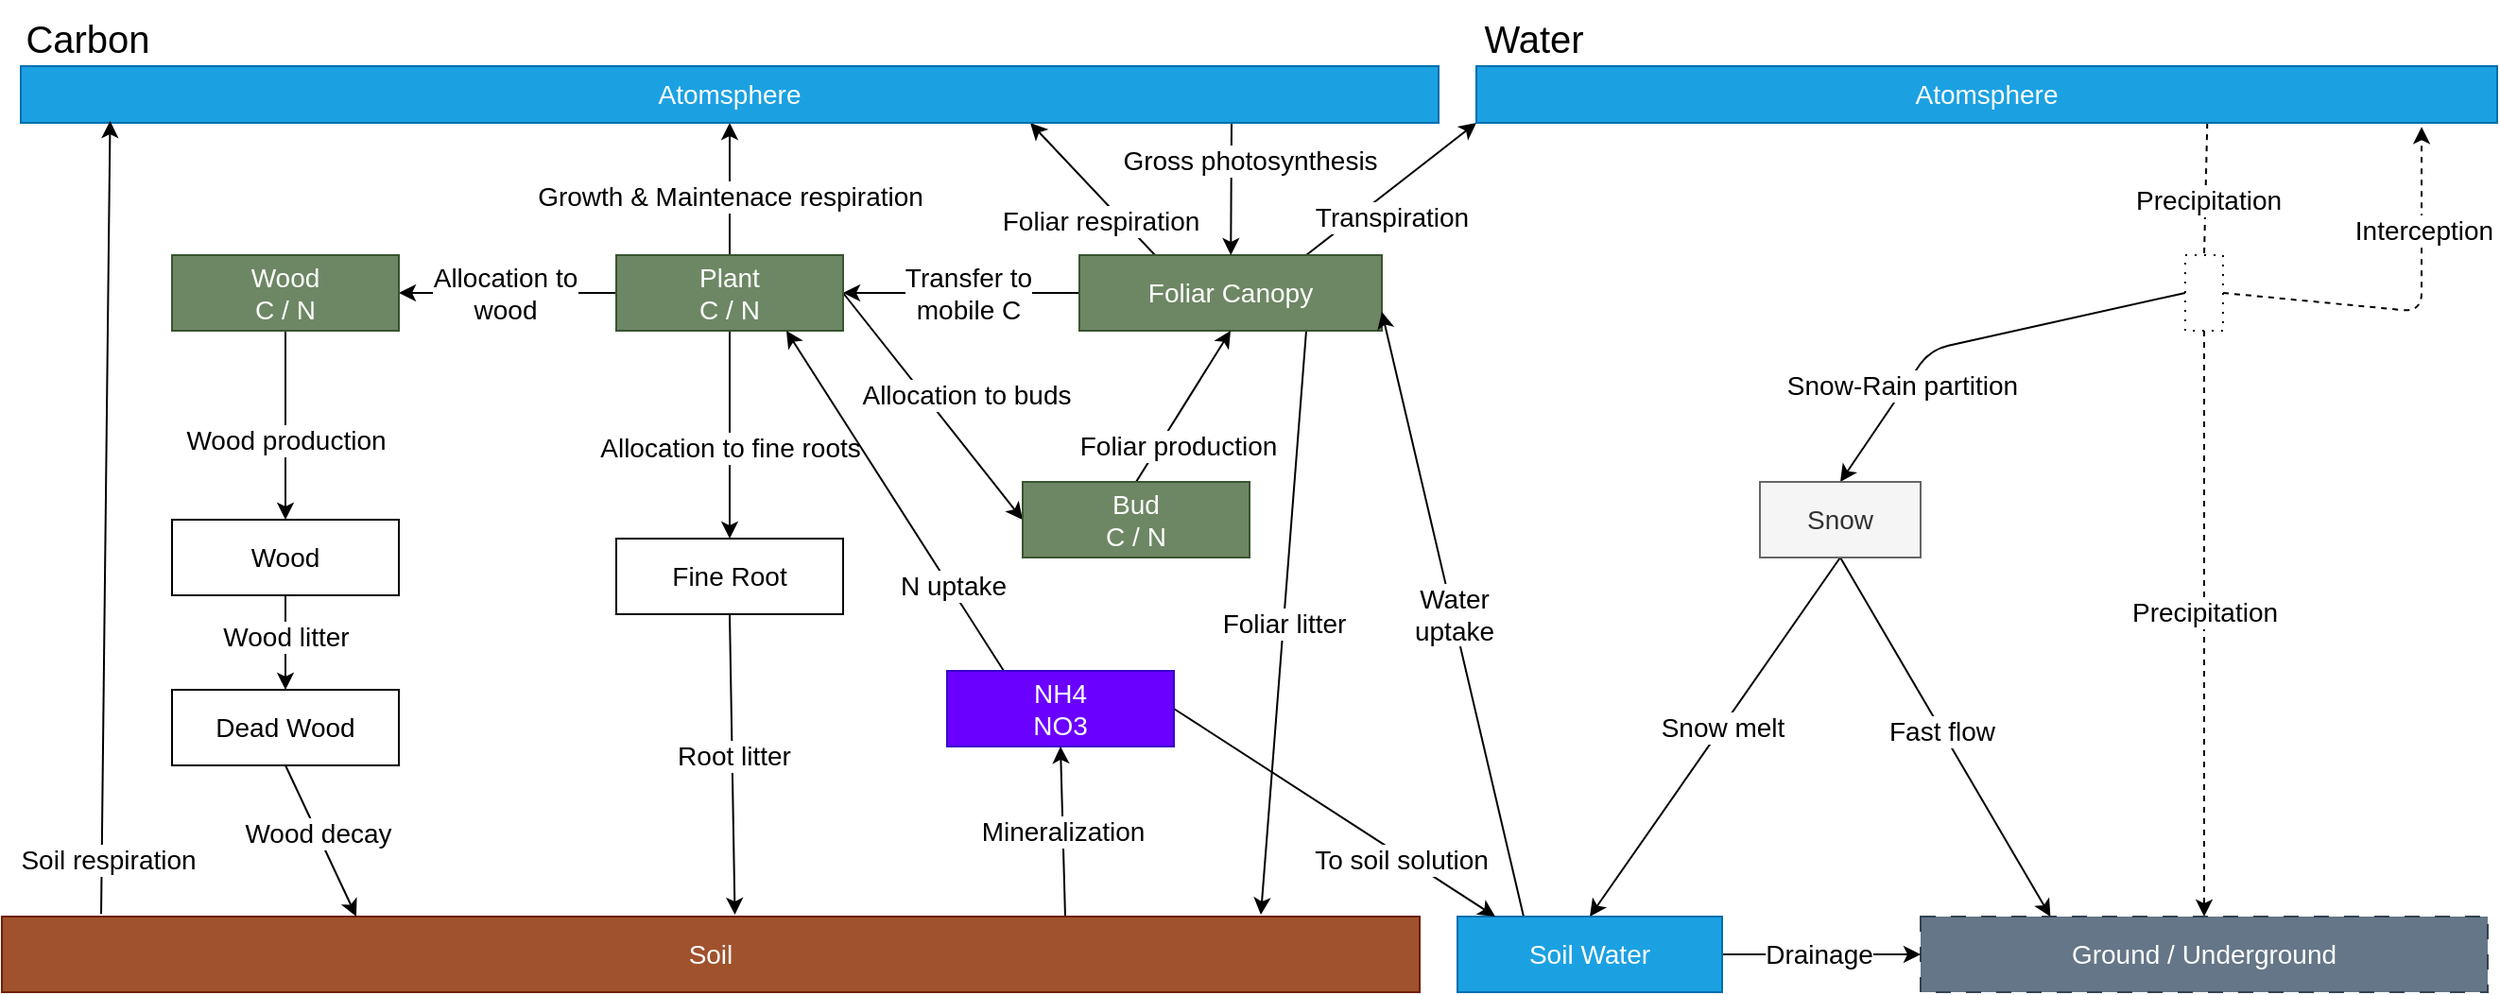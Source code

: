 <mxfile>
    <diagram id="H2Nnh-4vUknJfn7Z_l2M" name="Page-1">
        <mxGraphModel dx="279" dy="1169" grid="1" gridSize="10" guides="1" tooltips="1" connect="1" arrows="1" fold="1" page="1" pageScale="1" pageWidth="850" pageHeight="1100" math="0" shadow="0">
            <root>
                <mxCell id="0"/>
                <mxCell id="1" parent="0"/>
                <mxCell id="7" style="edgeStyle=none;html=1;exitX=0.25;exitY=0;exitDx=0;exitDy=0;entryX=0.712;entryY=1;entryDx=0;entryDy=0;entryPerimeter=0;fontSize=14;" parent="1" source="3" target="6" edge="1">
                    <mxGeometry relative="1" as="geometry"/>
                </mxCell>
                <mxCell id="9" value="Foliar respiration" style="edgeLabel;html=1;align=center;verticalAlign=middle;resizable=0;points=[];fontSize=14;" parent="7" vertex="1" connectable="0">
                    <mxGeometry x="0.055" relative="1" as="geometry">
                        <mxPoint x="5" y="18" as="offset"/>
                    </mxGeometry>
                </mxCell>
                <mxCell id="17" style="edgeStyle=none;html=1;exitX=0;exitY=0.5;exitDx=0;exitDy=0;fontSize=14;" parent="1" source="3" target="4" edge="1">
                    <mxGeometry relative="1" as="geometry"/>
                </mxCell>
                <mxCell id="45" value="Transfer to &lt;br&gt;mobile C" style="edgeLabel;html=1;align=center;verticalAlign=middle;resizable=0;points=[];fontSize=14;" parent="17" vertex="1" connectable="0">
                    <mxGeometry x="0.146" y="1" relative="1" as="geometry">
                        <mxPoint x="12" y="-1" as="offset"/>
                    </mxGeometry>
                </mxCell>
                <mxCell id="26" value="Foliar litter" style="edgeStyle=none;html=1;exitX=0.75;exitY=1;exitDx=0;exitDy=0;entryX=0.888;entryY=-0.025;entryDx=0;entryDy=0;entryPerimeter=0;fontSize=14;" parent="1" source="3" target="14" edge="1">
                    <mxGeometry relative="1" as="geometry"/>
                </mxCell>
                <mxCell id="72" style="edgeStyle=none;html=1;exitX=0.75;exitY=0;exitDx=0;exitDy=0;entryX=0;entryY=1;entryDx=0;entryDy=0;fontSize=14;" parent="1" source="3" target="56" edge="1">
                    <mxGeometry relative="1" as="geometry"/>
                </mxCell>
                <mxCell id="73" value="Transpiration" style="edgeLabel;html=1;align=center;verticalAlign=middle;resizable=0;points=[];fontSize=14;" parent="72" vertex="1" connectable="0">
                    <mxGeometry x="-0.011" y="-1" relative="1" as="geometry">
                        <mxPoint y="14" as="offset"/>
                    </mxGeometry>
                </mxCell>
                <mxCell id="3" value="Foliar Canopy" style="whiteSpace=wrap;html=1;fillColor=#6d8764;fontColor=#ffffff;strokeColor=#3A5431;fontSize=14;" parent="1" vertex="1">
                    <mxGeometry x="580" y="200" width="160" height="40" as="geometry"/>
                </mxCell>
                <mxCell id="18" style="edgeStyle=none;html=1;exitX=0.5;exitY=0;exitDx=0;exitDy=0;entryX=0.5;entryY=1;entryDx=0;entryDy=0;fontSize=14;" parent="1" source="4" target="6" edge="1">
                    <mxGeometry relative="1" as="geometry"/>
                </mxCell>
                <mxCell id="40" value="Growth &amp;amp; Maintenace respiration" style="edgeLabel;html=1;align=center;verticalAlign=middle;resizable=0;points=[];fontSize=14;" parent="18" vertex="1" connectable="0">
                    <mxGeometry x="-0.115" relative="1" as="geometry">
                        <mxPoint as="offset"/>
                    </mxGeometry>
                </mxCell>
                <mxCell id="19" style="edgeStyle=none;html=1;exitX=0;exitY=0.5;exitDx=0;exitDy=0;entryX=1;entryY=0.5;entryDx=0;entryDy=0;fontSize=14;" parent="1" source="4" target="11" edge="1">
                    <mxGeometry relative="1" as="geometry"/>
                </mxCell>
                <mxCell id="47" value="Allocation to&lt;br style=&quot;font-size: 14px;&quot;&gt;wood" style="edgeLabel;html=1;align=center;verticalAlign=middle;resizable=0;points=[];fontSize=14;" parent="19" vertex="1" connectable="0">
                    <mxGeometry x="0.188" y="-1" relative="1" as="geometry">
                        <mxPoint x="9" y="1" as="offset"/>
                    </mxGeometry>
                </mxCell>
                <mxCell id="21" style="edgeStyle=none;html=1;exitX=0.5;exitY=1;exitDx=0;exitDy=0;entryX=0.5;entryY=0;entryDx=0;entryDy=0;fontSize=14;" parent="1" source="4" target="13" edge="1">
                    <mxGeometry relative="1" as="geometry"/>
                </mxCell>
                <mxCell id="42" value="Allocation to fine roots" style="edgeLabel;html=1;align=center;verticalAlign=middle;resizable=0;points=[];fontSize=14;" parent="21" vertex="1" connectable="0">
                    <mxGeometry x="-0.07" relative="1" as="geometry">
                        <mxPoint y="11" as="offset"/>
                    </mxGeometry>
                </mxCell>
                <mxCell id="24" style="edgeStyle=none;html=1;exitX=1;exitY=0.5;exitDx=0;exitDy=0;entryX=0;entryY=0.5;entryDx=0;entryDy=0;fontSize=14;" parent="1" source="4" target="5" edge="1">
                    <mxGeometry relative="1" as="geometry">
                        <mxPoint x="550" y="345.28" as="targetPoint"/>
                    </mxGeometry>
                </mxCell>
                <mxCell id="43" value="Allocation to buds" style="edgeLabel;html=1;align=center;verticalAlign=middle;resizable=0;points=[];fontSize=14;" parent="24" vertex="1" connectable="0">
                    <mxGeometry x="-0.12" y="-1" relative="1" as="geometry">
                        <mxPoint x="24" as="offset"/>
                    </mxGeometry>
                </mxCell>
                <mxCell id="4" value="Plant&lt;br style=&quot;font-size: 14px;&quot;&gt;C / N" style="whiteSpace=wrap;html=1;fillColor=#6d8764;fontColor=#ffffff;strokeColor=#3A5431;fontSize=14;" parent="1" vertex="1">
                    <mxGeometry x="335" y="200" width="120" height="40" as="geometry"/>
                </mxCell>
                <mxCell id="25" style="edgeStyle=none;html=1;exitX=0.5;exitY=0;exitDx=0;exitDy=0;entryX=0.5;entryY=1;entryDx=0;entryDy=0;fontSize=14;" parent="1" source="5" target="3" edge="1">
                    <mxGeometry relative="1" as="geometry"/>
                </mxCell>
                <mxCell id="44" value="Foliar production" style="edgeLabel;html=1;align=center;verticalAlign=middle;resizable=0;points=[];fontSize=14;" parent="25" vertex="1" connectable="0">
                    <mxGeometry x="-0.074" y="1" relative="1" as="geometry">
                        <mxPoint y="18" as="offset"/>
                    </mxGeometry>
                </mxCell>
                <mxCell id="5" value="Bud&lt;br style=&quot;font-size: 14px;&quot;&gt;C / N" style="whiteSpace=wrap;html=1;fillColor=#6d8764;fontColor=#ffffff;strokeColor=#3A5431;fontSize=14;" parent="1" vertex="1">
                    <mxGeometry x="550" y="320" width="120" height="40" as="geometry"/>
                </mxCell>
                <mxCell id="8" value="Gross photosynthesis" style="edgeStyle=none;html=1;exitX=0.854;exitY=0.983;exitDx=0;exitDy=0;exitPerimeter=0;fontSize=14;" parent="1" source="6" target="3" edge="1">
                    <mxGeometry x="-0.42" y="10" relative="1" as="geometry">
                        <Array as="points"/>
                        <mxPoint as="offset"/>
                    </mxGeometry>
                </mxCell>
                <mxCell id="29" style="edgeStyle=none;html=1;entryX=0.5;entryY=0;entryDx=0;entryDy=0;fontSize=14;exitX=0;exitY=0.5;exitDx=0;exitDy=0;" parent="1" source="50" target="28" edge="1">
                    <mxGeometry relative="1" as="geometry">
                        <mxPoint x="1170" y="75.28" as="sourcePoint"/>
                        <Array as="points">
                            <mxPoint x="1030" y="250"/>
                        </Array>
                    </mxGeometry>
                </mxCell>
                <mxCell id="35" value="Snow-Rain partition" style="edgeLabel;html=1;align=center;verticalAlign=middle;resizable=0;points=[];fontSize=14;" parent="29" vertex="1" connectable="0">
                    <mxGeometry x="-0.155" y="-1" relative="1" as="geometry">
                        <mxPoint x="-58" y="29" as="offset"/>
                    </mxGeometry>
                </mxCell>
                <mxCell id="48" style="edgeStyle=none;html=1;exitX=0.5;exitY=1;exitDx=0;exitDy=0;dashed=1;startArrow=none;fontSize=14;" parent="1" source="50" target="27" edge="1">
                    <mxGeometry relative="1" as="geometry"/>
                </mxCell>
                <mxCell id="58" value="Precipitation" style="edgeLabel;html=1;align=center;verticalAlign=middle;resizable=0;points=[];fontSize=14;" parent="48" vertex="1" connectable="0">
                    <mxGeometry x="-0.042" relative="1" as="geometry">
                        <mxPoint as="offset"/>
                    </mxGeometry>
                </mxCell>
                <mxCell id="6" value="Atomsphere" style="whiteSpace=wrap;html=1;fillColor=#1ba1e2;fontColor=#ffffff;strokeColor=#006EAF;fontSize=14;" parent="1" vertex="1">
                    <mxGeometry x="20" y="100" width="750" height="30" as="geometry"/>
                </mxCell>
                <mxCell id="20" value="Wood production" style="edgeStyle=none;html=1;exitX=0.5;exitY=1;exitDx=0;exitDy=0;entryX=0.5;entryY=0;entryDx=0;entryDy=0;fontSize=14;" parent="1" source="11" target="12" edge="1">
                    <mxGeometry x="0.155" relative="1" as="geometry">
                        <Array as="points">
                            <mxPoint x="160" y="340"/>
                        </Array>
                        <mxPoint as="offset"/>
                    </mxGeometry>
                </mxCell>
                <mxCell id="11" value="Wood&lt;br style=&quot;font-size: 14px;&quot;&gt;C / N" style="whiteSpace=wrap;html=1;fillColor=#6d8764;fontColor=#ffffff;strokeColor=#3A5431;fontSize=14;" parent="1" vertex="1">
                    <mxGeometry x="100" y="200" width="120" height="40" as="geometry"/>
                </mxCell>
                <mxCell id="64" style="edgeStyle=none;html=1;exitX=0.5;exitY=1;exitDx=0;exitDy=0;entryX=0.5;entryY=0;entryDx=0;entryDy=0;" parent="1" source="12" target="62" edge="1">
                    <mxGeometry relative="1" as="geometry"/>
                </mxCell>
                <mxCell id="65" value="Wood litter" style="edgeLabel;html=1;align=center;verticalAlign=middle;resizable=0;points=[];fontSize=14;" parent="64" vertex="1" connectable="0">
                    <mxGeometry x="-0.12" relative="1" as="geometry">
                        <mxPoint as="offset"/>
                    </mxGeometry>
                </mxCell>
                <mxCell id="12" value="Wood" style="whiteSpace=wrap;html=1;fontSize=14;" parent="1" vertex="1">
                    <mxGeometry x="100" y="340.0" width="120" height="40" as="geometry"/>
                </mxCell>
                <mxCell id="22" style="edgeStyle=none;html=1;exitX=0.5;exitY=1;exitDx=0;exitDy=0;fontSize=14;entryX=0.517;entryY=-0.025;entryDx=0;entryDy=0;entryPerimeter=0;" parent="1" source="13" target="14" edge="1">
                    <mxGeometry relative="1" as="geometry"/>
                </mxCell>
                <mxCell id="67" value="Root litter" style="edgeLabel;html=1;align=center;verticalAlign=middle;resizable=0;points=[];fontSize=14;" parent="22" vertex="1" connectable="0">
                    <mxGeometry x="-0.057" relative="1" as="geometry">
                        <mxPoint as="offset"/>
                    </mxGeometry>
                </mxCell>
                <mxCell id="13" value="Fine Root" style="whiteSpace=wrap;html=1;fontSize=14;" parent="1" vertex="1">
                    <mxGeometry x="335" y="350.0" width="120" height="40" as="geometry"/>
                </mxCell>
                <mxCell id="71" value="Mineralization" style="edgeStyle=none;html=1;exitX=0.75;exitY=0;exitDx=0;exitDy=0;entryX=0.5;entryY=1;entryDx=0;entryDy=0;fontSize=14;" parent="1" source="14" target="68" edge="1">
                    <mxGeometry relative="1" as="geometry"/>
                </mxCell>
                <mxCell id="14" value="Soil" style="whiteSpace=wrap;html=1;fillColor=#a0522d;fontColor=#ffffff;strokeColor=#6D1F00;fontSize=14;" parent="1" vertex="1">
                    <mxGeometry x="10" y="550" width="750" height="40" as="geometry"/>
                </mxCell>
                <mxCell id="15" value="" style="edgeStyle=none;orthogonalLoop=1;jettySize=auto;html=1;exitX=0.07;exitY=-0.033;exitDx=0;exitDy=0;exitPerimeter=0;entryX=0.063;entryY=0.967;entryDx=0;entryDy=0;entryPerimeter=0;fontSize=14;" parent="1" source="14" target="6" edge="1">
                    <mxGeometry width="80" relative="1" as="geometry">
                        <mxPoint x="80" y="380" as="sourcePoint"/>
                        <mxPoint x="160" y="380" as="targetPoint"/>
                        <Array as="points"/>
                    </mxGeometry>
                </mxCell>
                <mxCell id="16" value="Soil respiration" style="edgeLabel;html=1;align=center;verticalAlign=middle;resizable=0;points=[];fontSize=14;" parent="15" vertex="1" connectable="0">
                    <mxGeometry x="-0.119" y="-1" relative="1" as="geometry">
                        <mxPoint y="156" as="offset"/>
                    </mxGeometry>
                </mxCell>
                <mxCell id="27" value="Ground / Underground" style="whiteSpace=wrap;html=1;dashed=1;dashPattern=8 8;fillColor=#647687;fontColor=#ffffff;strokeColor=#314354;fontSize=14;" parent="1" vertex="1">
                    <mxGeometry x="1025" y="550" width="300" height="40" as="geometry"/>
                </mxCell>
                <mxCell id="30" style="edgeStyle=none;html=1;exitX=0.5;exitY=1;exitDx=0;exitDy=0;entryX=0.5;entryY=0;entryDx=0;entryDy=0;fontSize=14;" parent="1" source="28" target="31" edge="1">
                    <mxGeometry relative="1" as="geometry">
                        <mxPoint x="930" y="285.28" as="targetPoint"/>
                    </mxGeometry>
                </mxCell>
                <mxCell id="36" value="Snow melt" style="edgeLabel;html=1;align=center;verticalAlign=middle;resizable=0;points=[];fontSize=14;" parent="30" vertex="1" connectable="0">
                    <mxGeometry x="-0.053" relative="1" as="geometry">
                        <mxPoint as="offset"/>
                    </mxGeometry>
                </mxCell>
                <mxCell id="33" style="edgeStyle=none;html=1;exitX=0.5;exitY=1;exitDx=0;exitDy=0;entryX=0.229;entryY=0.001;entryDx=0;entryDy=0;entryPerimeter=0;fontSize=14;" parent="1" source="28" target="27" edge="1">
                    <mxGeometry relative="1" as="geometry"/>
                </mxCell>
                <mxCell id="37" value="Fast flow" style="edgeLabel;html=1;align=center;verticalAlign=middle;resizable=0;points=[];fontSize=14;" parent="33" vertex="1" connectable="0">
                    <mxGeometry x="-0.035" relative="1" as="geometry">
                        <mxPoint as="offset"/>
                    </mxGeometry>
                </mxCell>
                <mxCell id="28" value="Snow" style="whiteSpace=wrap;html=1;fillColor=#f5f5f5;strokeColor=#666666;fontColor=#333333;fontSize=14;" parent="1" vertex="1">
                    <mxGeometry x="940" y="320" width="85" height="40" as="geometry"/>
                </mxCell>
                <mxCell id="32" style="edgeStyle=none;html=1;exitX=1;exitY=0.5;exitDx=0;exitDy=0;entryX=0;entryY=0.5;entryDx=0;entryDy=0;fontSize=14;" parent="1" source="31" target="27" edge="1">
                    <mxGeometry relative="1" as="geometry"/>
                </mxCell>
                <mxCell id="38" value="Drainage" style="edgeLabel;html=1;align=center;verticalAlign=middle;resizable=0;points=[];fontSize=14;" parent="32" vertex="1" connectable="0">
                    <mxGeometry x="-0.134" relative="1" as="geometry">
                        <mxPoint x="5" as="offset"/>
                    </mxGeometry>
                </mxCell>
                <mxCell id="34" style="edgeStyle=none;html=1;exitX=0.25;exitY=0;exitDx=0;exitDy=0;entryX=1;entryY=0.75;entryDx=0;entryDy=0;fontSize=14;" parent="1" source="31" target="3" edge="1">
                    <mxGeometry relative="1" as="geometry"/>
                </mxCell>
                <mxCell id="39" value="Water &lt;br&gt;uptake" style="edgeLabel;html=1;align=center;verticalAlign=middle;resizable=0;points=[];fontSize=14;" parent="34" vertex="1" connectable="0">
                    <mxGeometry x="0.001" relative="1" as="geometry">
                        <mxPoint as="offset"/>
                    </mxGeometry>
                </mxCell>
                <mxCell id="31" value="Soil Water" style="whiteSpace=wrap;html=1;fillColor=#1ba1e2;fontColor=#ffffff;strokeColor=#006EAF;fontSize=14;" parent="1" vertex="1">
                    <mxGeometry x="780" y="550" width="140" height="40" as="geometry"/>
                </mxCell>
                <mxCell id="51" value="" style="edgeStyle=none;html=1;exitX=0.716;exitY=1.002;exitDx=0;exitDy=0;entryX=0.5;entryY=0;entryDx=0;entryDy=0;dashed=1;endArrow=none;fontSize=14;exitPerimeter=0;" parent="1" source="56" target="50" edge="1">
                    <mxGeometry relative="1" as="geometry">
                        <mxPoint x="1047.08" y="131.77" as="sourcePoint"/>
                        <mxPoint x="1049.9" y="531" as="targetPoint"/>
                        <Array as="points"/>
                    </mxGeometry>
                </mxCell>
                <mxCell id="53" value="Precipitation" style="edgeLabel;html=1;align=center;verticalAlign=middle;resizable=0;points=[];fontSize=14;" parent="51" vertex="1" connectable="0">
                    <mxGeometry x="0.158" y="1" relative="1" as="geometry">
                        <mxPoint as="offset"/>
                    </mxGeometry>
                </mxCell>
                <mxCell id="54" style="edgeStyle=none;html=1;exitX=1;exitY=0.5;exitDx=0;exitDy=0;entryX=0.926;entryY=1.072;entryDx=0;entryDy=0;entryPerimeter=0;dashed=1;fontSize=14;" parent="1" source="50" target="56" edge="1">
                    <mxGeometry relative="1" as="geometry">
                        <Array as="points">
                            <mxPoint x="1290" y="230"/>
                        </Array>
                    </mxGeometry>
                </mxCell>
                <mxCell id="55" value="Interception" style="edgeLabel;html=1;align=center;verticalAlign=middle;resizable=0;points=[];fontSize=14;" parent="54" vertex="1" connectable="0">
                    <mxGeometry x="-0.295" y="-2" relative="1" as="geometry">
                        <mxPoint x="35" y="-42" as="offset"/>
                    </mxGeometry>
                </mxCell>
                <mxCell id="50" value="" style="whiteSpace=wrap;html=1;dashed=1;dashPattern=1 4;fontSize=14;" parent="1" vertex="1">
                    <mxGeometry x="1165" y="200" width="20" height="40" as="geometry"/>
                </mxCell>
                <mxCell id="56" value="Atomsphere" style="whiteSpace=wrap;html=1;fillColor=#1ba1e2;fontColor=#ffffff;strokeColor=#006EAF;fontSize=14;" parent="1" vertex="1">
                    <mxGeometry x="790" y="100" width="540" height="30" as="geometry"/>
                </mxCell>
                <mxCell id="60" value="Carbon" style="text;html=1;align=center;verticalAlign=middle;resizable=0;points=[];autosize=1;strokeColor=none;fillColor=none;fontSize=20;" parent="1" vertex="1">
                    <mxGeometry x="10" y="65" width="90" height="40" as="geometry"/>
                </mxCell>
                <mxCell id="61" value="Water" style="text;html=1;align=center;verticalAlign=middle;resizable=0;points=[];autosize=1;strokeColor=none;fillColor=none;fontSize=20;" parent="1" vertex="1">
                    <mxGeometry x="780" y="65" width="80" height="40" as="geometry"/>
                </mxCell>
                <mxCell id="63" style="edgeStyle=none;html=1;exitX=0.5;exitY=1;exitDx=0;exitDy=0;entryX=0.25;entryY=0;entryDx=0;entryDy=0;" parent="1" source="62" target="14" edge="1">
                    <mxGeometry relative="1" as="geometry"/>
                </mxCell>
                <mxCell id="66" value="Wood decay" style="edgeLabel;html=1;align=center;verticalAlign=middle;resizable=0;points=[];fontSize=14;" parent="63" vertex="1" connectable="0">
                    <mxGeometry x="-0.099" relative="1" as="geometry">
                        <mxPoint as="offset"/>
                    </mxGeometry>
                </mxCell>
                <mxCell id="62" value="Dead Wood" style="whiteSpace=wrap;html=1;fontSize=14;" parent="1" vertex="1">
                    <mxGeometry x="100" y="430.0" width="120" height="40" as="geometry"/>
                </mxCell>
                <mxCell id="69" style="edgeStyle=none;html=1;exitX=0.25;exitY=0;exitDx=0;exitDy=0;entryX=0.75;entryY=1;entryDx=0;entryDy=0;fontSize=14;" parent="1" source="68" target="4" edge="1">
                    <mxGeometry relative="1" as="geometry"/>
                </mxCell>
                <mxCell id="70" value="N uptake" style="edgeLabel;html=1;align=center;verticalAlign=middle;resizable=0;points=[];fontSize=14;" parent="69" vertex="1" connectable="0">
                    <mxGeometry x="-0.504" y="-1" relative="1" as="geometry">
                        <mxPoint as="offset"/>
                    </mxGeometry>
                </mxCell>
                <mxCell id="74" style="edgeStyle=none;html=1;exitX=1;exitY=0.5;exitDx=0;exitDy=0;entryX=0.143;entryY=0;entryDx=0;entryDy=0;entryPerimeter=0;fontSize=14;" parent="1" source="68" target="31" edge="1">
                    <mxGeometry relative="1" as="geometry"/>
                </mxCell>
                <mxCell id="75" value="To soil solution" style="edgeLabel;html=1;align=center;verticalAlign=middle;resizable=0;points=[];fontSize=14;" parent="74" vertex="1" connectable="0">
                    <mxGeometry x="-0.529" relative="1" as="geometry">
                        <mxPoint x="80" y="54" as="offset"/>
                    </mxGeometry>
                </mxCell>
                <mxCell id="68" value="NH4&lt;br&gt;NO3" style="whiteSpace=wrap;html=1;fontSize=14;fillColor=#6a00ff;fontColor=#ffffff;strokeColor=#3700CC;" parent="1" vertex="1">
                    <mxGeometry x="510" y="420.0" width="120" height="40" as="geometry"/>
                </mxCell>
            </root>
        </mxGraphModel>
    </diagram>
</mxfile>